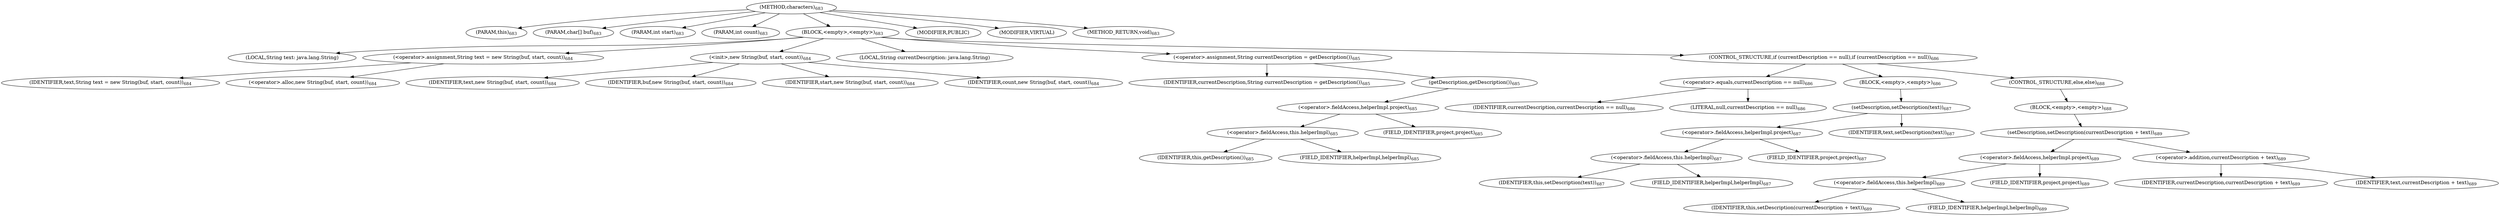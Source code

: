 digraph "characters" {  
"1388" [label = <(METHOD,characters)<SUB>683</SUB>> ]
"1389" [label = <(PARAM,this)<SUB>683</SUB>> ]
"1390" [label = <(PARAM,char[] buf)<SUB>683</SUB>> ]
"1391" [label = <(PARAM,int start)<SUB>683</SUB>> ]
"1392" [label = <(PARAM,int count)<SUB>683</SUB>> ]
"1393" [label = <(BLOCK,&lt;empty&gt;,&lt;empty&gt;)<SUB>683</SUB>> ]
"63" [label = <(LOCAL,String text: java.lang.String)> ]
"1394" [label = <(&lt;operator&gt;.assignment,String text = new String(buf, start, count))<SUB>684</SUB>> ]
"1395" [label = <(IDENTIFIER,text,String text = new String(buf, start, count))<SUB>684</SUB>> ]
"1396" [label = <(&lt;operator&gt;.alloc,new String(buf, start, count))<SUB>684</SUB>> ]
"1397" [label = <(&lt;init&gt;,new String(buf, start, count))<SUB>684</SUB>> ]
"62" [label = <(IDENTIFIER,text,new String(buf, start, count))<SUB>684</SUB>> ]
"1398" [label = <(IDENTIFIER,buf,new String(buf, start, count))<SUB>684</SUB>> ]
"1399" [label = <(IDENTIFIER,start,new String(buf, start, count))<SUB>684</SUB>> ]
"1400" [label = <(IDENTIFIER,count,new String(buf, start, count))<SUB>684</SUB>> ]
"1401" [label = <(LOCAL,String currentDescription: java.lang.String)> ]
"1402" [label = <(&lt;operator&gt;.assignment,String currentDescription = getDescription())<SUB>685</SUB>> ]
"1403" [label = <(IDENTIFIER,currentDescription,String currentDescription = getDescription())<SUB>685</SUB>> ]
"1404" [label = <(getDescription,getDescription())<SUB>685</SUB>> ]
"1405" [label = <(&lt;operator&gt;.fieldAccess,helperImpl.project)<SUB>685</SUB>> ]
"1406" [label = <(&lt;operator&gt;.fieldAccess,this.helperImpl)<SUB>685</SUB>> ]
"1407" [label = <(IDENTIFIER,this,getDescription())<SUB>685</SUB>> ]
"1408" [label = <(FIELD_IDENTIFIER,helperImpl,helperImpl)<SUB>685</SUB>> ]
"1409" [label = <(FIELD_IDENTIFIER,project,project)<SUB>685</SUB>> ]
"1410" [label = <(CONTROL_STRUCTURE,if (currentDescription == null),if (currentDescription == null))<SUB>686</SUB>> ]
"1411" [label = <(&lt;operator&gt;.equals,currentDescription == null)<SUB>686</SUB>> ]
"1412" [label = <(IDENTIFIER,currentDescription,currentDescription == null)<SUB>686</SUB>> ]
"1413" [label = <(LITERAL,null,currentDescription == null)<SUB>686</SUB>> ]
"1414" [label = <(BLOCK,&lt;empty&gt;,&lt;empty&gt;)<SUB>686</SUB>> ]
"1415" [label = <(setDescription,setDescription(text))<SUB>687</SUB>> ]
"1416" [label = <(&lt;operator&gt;.fieldAccess,helperImpl.project)<SUB>687</SUB>> ]
"1417" [label = <(&lt;operator&gt;.fieldAccess,this.helperImpl)<SUB>687</SUB>> ]
"1418" [label = <(IDENTIFIER,this,setDescription(text))<SUB>687</SUB>> ]
"1419" [label = <(FIELD_IDENTIFIER,helperImpl,helperImpl)<SUB>687</SUB>> ]
"1420" [label = <(FIELD_IDENTIFIER,project,project)<SUB>687</SUB>> ]
"1421" [label = <(IDENTIFIER,text,setDescription(text))<SUB>687</SUB>> ]
"1422" [label = <(CONTROL_STRUCTURE,else,else)<SUB>688</SUB>> ]
"1423" [label = <(BLOCK,&lt;empty&gt;,&lt;empty&gt;)<SUB>688</SUB>> ]
"1424" [label = <(setDescription,setDescription(currentDescription + text))<SUB>689</SUB>> ]
"1425" [label = <(&lt;operator&gt;.fieldAccess,helperImpl.project)<SUB>689</SUB>> ]
"1426" [label = <(&lt;operator&gt;.fieldAccess,this.helperImpl)<SUB>689</SUB>> ]
"1427" [label = <(IDENTIFIER,this,setDescription(currentDescription + text))<SUB>689</SUB>> ]
"1428" [label = <(FIELD_IDENTIFIER,helperImpl,helperImpl)<SUB>689</SUB>> ]
"1429" [label = <(FIELD_IDENTIFIER,project,project)<SUB>689</SUB>> ]
"1430" [label = <(&lt;operator&gt;.addition,currentDescription + text)<SUB>689</SUB>> ]
"1431" [label = <(IDENTIFIER,currentDescription,currentDescription + text)<SUB>689</SUB>> ]
"1432" [label = <(IDENTIFIER,text,currentDescription + text)<SUB>689</SUB>> ]
"1433" [label = <(MODIFIER,PUBLIC)> ]
"1434" [label = <(MODIFIER,VIRTUAL)> ]
"1435" [label = <(METHOD_RETURN,void)<SUB>683</SUB>> ]
  "1388" -> "1389" 
  "1388" -> "1390" 
  "1388" -> "1391" 
  "1388" -> "1392" 
  "1388" -> "1393" 
  "1388" -> "1433" 
  "1388" -> "1434" 
  "1388" -> "1435" 
  "1393" -> "63" 
  "1393" -> "1394" 
  "1393" -> "1397" 
  "1393" -> "1401" 
  "1393" -> "1402" 
  "1393" -> "1410" 
  "1394" -> "1395" 
  "1394" -> "1396" 
  "1397" -> "62" 
  "1397" -> "1398" 
  "1397" -> "1399" 
  "1397" -> "1400" 
  "1402" -> "1403" 
  "1402" -> "1404" 
  "1404" -> "1405" 
  "1405" -> "1406" 
  "1405" -> "1409" 
  "1406" -> "1407" 
  "1406" -> "1408" 
  "1410" -> "1411" 
  "1410" -> "1414" 
  "1410" -> "1422" 
  "1411" -> "1412" 
  "1411" -> "1413" 
  "1414" -> "1415" 
  "1415" -> "1416" 
  "1415" -> "1421" 
  "1416" -> "1417" 
  "1416" -> "1420" 
  "1417" -> "1418" 
  "1417" -> "1419" 
  "1422" -> "1423" 
  "1423" -> "1424" 
  "1424" -> "1425" 
  "1424" -> "1430" 
  "1425" -> "1426" 
  "1425" -> "1429" 
  "1426" -> "1427" 
  "1426" -> "1428" 
  "1430" -> "1431" 
  "1430" -> "1432" 
}
